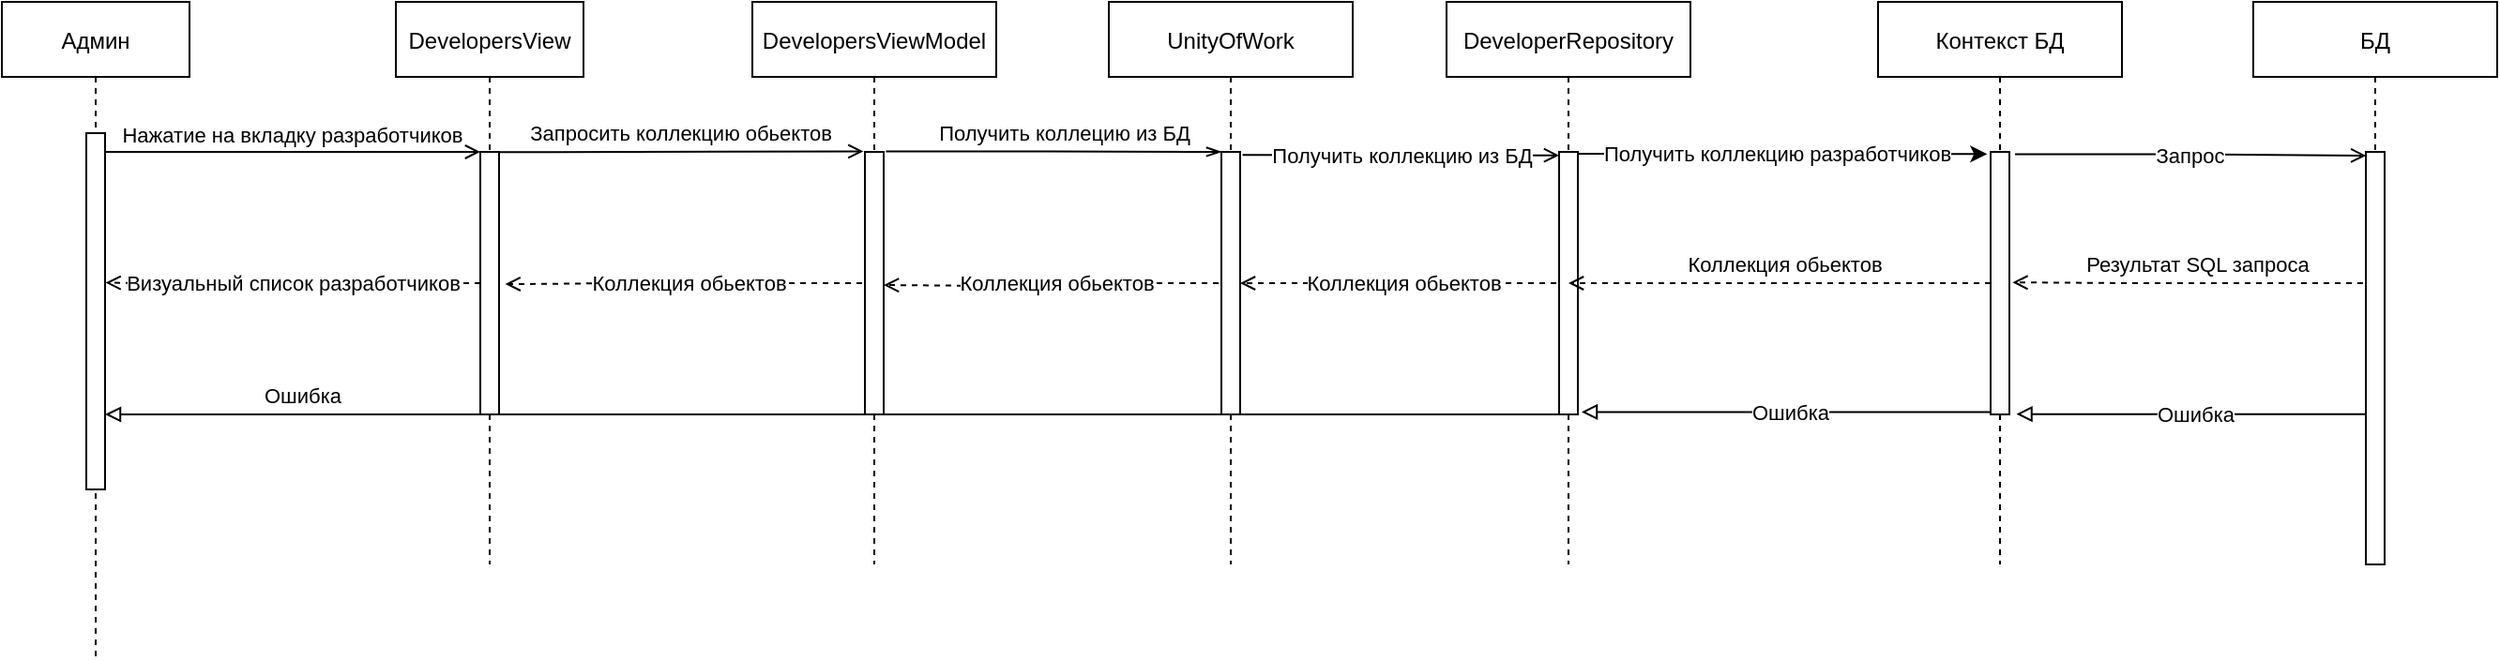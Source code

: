 <mxfile version="13.9.9" type="device"><diagram id="kgpKYQtTHZ0yAKxKKP6v" name="Page-1"><mxGraphModel dx="2172" dy="1612" grid="1" gridSize="10" guides="1" tooltips="1" connect="1" arrows="1" fold="1" page="1" pageScale="1" pageWidth="850" pageHeight="1100" math="0" shadow="0"><root><mxCell id="0"/><mxCell id="1" parent="0"/><mxCell id="3nuBFxr9cyL0pnOWT2aG-1" value="Админ" style="shape=umlLifeline;perimeter=lifelinePerimeter;container=1;collapsible=0;recursiveResize=0;rounded=0;shadow=0;strokeWidth=1;" parent="1" vertex="1"><mxGeometry x="120" y="80" width="100" height="350" as="geometry"/></mxCell><mxCell id="3nuBFxr9cyL0pnOWT2aG-2" value="" style="points=[];perimeter=orthogonalPerimeter;rounded=0;shadow=0;strokeWidth=1;" parent="3nuBFxr9cyL0pnOWT2aG-1" vertex="1"><mxGeometry x="45" y="70" width="10" height="190" as="geometry"/></mxCell><mxCell id="pygjIO3yF3bBiCqRcsZL-3" value="&amp;nbsp;Запросить коллекцию обьектов" style="edgeStyle=orthogonalEdgeStyle;rounded=0;orthogonalLoop=1;jettySize=auto;html=1;exitX=1.016;exitY=0.001;exitDx=0;exitDy=0;exitPerimeter=0;entryX=-0.081;entryY=-0.002;entryDx=0;entryDy=0;entryPerimeter=0;endArrow=open;endFill=0;" edge="1" parent="1" source="3nuBFxr9cyL0pnOWT2aG-6" target="pygjIO3yF3bBiCqRcsZL-2"><mxGeometry x="-0.025" y="10" relative="1" as="geometry"><Array as="points"><mxPoint x="413" y="160"/><mxPoint x="529" y="160"/></Array><mxPoint as="offset"/></mxGeometry></mxCell><mxCell id="3nuBFxr9cyL0pnOWT2aG-5" value="DevelopersView" style="shape=umlLifeline;perimeter=lifelinePerimeter;container=1;collapsible=0;recursiveResize=0;rounded=0;shadow=0;strokeWidth=1;" parent="1" vertex="1"><mxGeometry x="330" y="80" width="100" height="300" as="geometry"/></mxCell><mxCell id="3nuBFxr9cyL0pnOWT2aG-6" value="" style="points=[];perimeter=orthogonalPerimeter;rounded=0;shadow=0;strokeWidth=1;" parent="3nuBFxr9cyL0pnOWT2aG-5" vertex="1"><mxGeometry x="45" y="80" width="10" height="140" as="geometry"/></mxCell><mxCell id="3nuBFxr9cyL0pnOWT2aG-8" value="Нажатие на вкладку разработчиков" style="verticalAlign=bottom;endArrow=open;entryX=0;entryY=0;shadow=0;strokeWidth=1;endFill=0;" parent="1" source="3nuBFxr9cyL0pnOWT2aG-2" target="3nuBFxr9cyL0pnOWT2aG-6" edge="1"><mxGeometry relative="1" as="geometry"><mxPoint x="275" y="160" as="sourcePoint"/></mxGeometry></mxCell><mxCell id="pygjIO3yF3bBiCqRcsZL-27" value="Коллекция обьектов" style="edgeStyle=orthogonalEdgeStyle;rounded=0;orthogonalLoop=1;jettySize=auto;html=1;entryX=1.333;entryY=0.504;entryDx=0;entryDy=0;entryPerimeter=0;dashed=1;endArrow=open;endFill=0;" edge="1" parent="1" source="pygjIO3yF3bBiCqRcsZL-1" target="3nuBFxr9cyL0pnOWT2aG-6"><mxGeometry relative="1" as="geometry"/></mxCell><mxCell id="pygjIO3yF3bBiCqRcsZL-1" value="DevelopersViewModel" style="shape=umlLifeline;perimeter=lifelinePerimeter;container=1;collapsible=0;recursiveResize=0;rounded=0;shadow=0;strokeWidth=1;" vertex="1" parent="1"><mxGeometry x="520" y="80" width="130" height="300" as="geometry"/></mxCell><mxCell id="pygjIO3yF3bBiCqRcsZL-2" value="" style="points=[];perimeter=orthogonalPerimeter;rounded=0;shadow=0;strokeWidth=1;" vertex="1" parent="pygjIO3yF3bBiCqRcsZL-1"><mxGeometry x="60" y="80" width="10" height="140" as="geometry"/></mxCell><mxCell id="pygjIO3yF3bBiCqRcsZL-10" value="Получить коллекцию из БД" style="edgeStyle=orthogonalEdgeStyle;rounded=0;orthogonalLoop=1;jettySize=auto;html=1;entryX=0;entryY=0.013;entryDx=0;entryDy=0;entryPerimeter=0;exitX=1.129;exitY=0.012;exitDx=0;exitDy=0;exitPerimeter=0;endArrow=open;endFill=0;" edge="1" parent="1" source="pygjIO3yF3bBiCqRcsZL-5" target="pygjIO3yF3bBiCqRcsZL-9"><mxGeometry relative="1" as="geometry"/></mxCell><mxCell id="pygjIO3yF3bBiCqRcsZL-26" value="Коллекция обьектов" style="edgeStyle=orthogonalEdgeStyle;rounded=0;orthogonalLoop=1;jettySize=auto;html=1;dashed=1;endArrow=open;endFill=0;" edge="1" parent="1" source="pygjIO3yF3bBiCqRcsZL-4"><mxGeometry relative="1" as="geometry"><mxPoint x="590" y="231" as="targetPoint"/></mxGeometry></mxCell><mxCell id="pygjIO3yF3bBiCqRcsZL-4" value="UnityOfWork" style="shape=umlLifeline;perimeter=lifelinePerimeter;container=1;collapsible=0;recursiveResize=0;rounded=0;shadow=0;strokeWidth=1;" vertex="1" parent="1"><mxGeometry x="710" y="80" width="130" height="300" as="geometry"/></mxCell><mxCell id="pygjIO3yF3bBiCqRcsZL-5" value="" style="points=[];perimeter=orthogonalPerimeter;rounded=0;shadow=0;strokeWidth=1;" vertex="1" parent="pygjIO3yF3bBiCqRcsZL-4"><mxGeometry x="60" y="80" width="10" height="140" as="geometry"/></mxCell><mxCell id="pygjIO3yF3bBiCqRcsZL-6" style="edgeStyle=orthogonalEdgeStyle;rounded=0;orthogonalLoop=1;jettySize=auto;html=1;entryX=0;entryY=0;entryDx=0;entryDy=0;entryPerimeter=0;exitX=1.119;exitY=-0.002;exitDx=0;exitDy=0;exitPerimeter=0;endArrow=openThin;endFill=0;" edge="1" parent="1" source="pygjIO3yF3bBiCqRcsZL-2" target="pygjIO3yF3bBiCqRcsZL-5"><mxGeometry relative="1" as="geometry"><Array as="points"><mxPoint x="680" y="160"/></Array></mxGeometry></mxCell><mxCell id="pygjIO3yF3bBiCqRcsZL-7" value="Получить коллецию из БД" style="edgeLabel;html=1;align=center;verticalAlign=middle;resizable=0;points=[];" vertex="1" connectable="0" parent="pygjIO3yF3bBiCqRcsZL-6"><mxGeometry x="0.059" y="-1" relative="1" as="geometry"><mxPoint y="-10.73" as="offset"/></mxGeometry></mxCell><mxCell id="pygjIO3yF3bBiCqRcsZL-14" value="Получить коллекцию разработчиков" style="edgeStyle=orthogonalEdgeStyle;rounded=0;orthogonalLoop=1;jettySize=auto;html=1;entryX=-0.186;entryY=0.008;entryDx=0;entryDy=0;entryPerimeter=0;" edge="1" parent="1" source="pygjIO3yF3bBiCqRcsZL-8" target="pygjIO3yF3bBiCqRcsZL-13"><mxGeometry relative="1" as="geometry"><Array as="points"><mxPoint x="1030" y="161"/><mxPoint x="1030" y="161"/></Array></mxGeometry></mxCell><mxCell id="pygjIO3yF3bBiCqRcsZL-22" value="Ошибка" style="edgeStyle=orthogonalEdgeStyle;rounded=0;orthogonalLoop=1;jettySize=auto;html=1;endArrow=block;endFill=0;" edge="1" parent="1" source="pygjIO3yF3bBiCqRcsZL-8"><mxGeometry x="0.731" y="-10" relative="1" as="geometry"><mxPoint x="175" y="300" as="targetPoint"/><Array as="points"><mxPoint x="175" y="300"/></Array><mxPoint as="offset"/></mxGeometry></mxCell><mxCell id="pygjIO3yF3bBiCqRcsZL-25" value="Коллекция обьектов" style="edgeStyle=orthogonalEdgeStyle;rounded=0;orthogonalLoop=1;jettySize=auto;html=1;dashed=1;endArrow=open;endFill=0;" edge="1" parent="1" source="pygjIO3yF3bBiCqRcsZL-8" target="pygjIO3yF3bBiCqRcsZL-5"><mxGeometry relative="1" as="geometry"/></mxCell><mxCell id="pygjIO3yF3bBiCqRcsZL-8" value="DeveloperRepository" style="shape=umlLifeline;perimeter=lifelinePerimeter;container=1;collapsible=0;recursiveResize=0;rounded=0;shadow=0;strokeWidth=1;" vertex="1" parent="1"><mxGeometry x="890" y="80" width="130" height="300" as="geometry"/></mxCell><mxCell id="pygjIO3yF3bBiCqRcsZL-9" value="" style="points=[];perimeter=orthogonalPerimeter;rounded=0;shadow=0;strokeWidth=1;" vertex="1" parent="pygjIO3yF3bBiCqRcsZL-8"><mxGeometry x="60" y="80" width="10" height="140" as="geometry"/></mxCell><mxCell id="pygjIO3yF3bBiCqRcsZL-18" value="Запрос" style="edgeStyle=orthogonalEdgeStyle;rounded=0;orthogonalLoop=1;jettySize=auto;html=1;entryX=0.014;entryY=0.009;entryDx=0;entryDy=0;entryPerimeter=0;exitX=1.3;exitY=0.009;exitDx=0;exitDy=0;exitPerimeter=0;endArrow=open;endFill=0;" edge="1" parent="1" source="pygjIO3yF3bBiCqRcsZL-13" target="pygjIO3yF3bBiCqRcsZL-16"><mxGeometry relative="1" as="geometry"/></mxCell><mxCell id="pygjIO3yF3bBiCqRcsZL-21" value="Ошибка" style="edgeStyle=orthogonalEdgeStyle;rounded=0;orthogonalLoop=1;jettySize=auto;html=1;entryX=1.2;entryY=0.991;entryDx=0;entryDy=0;entryPerimeter=0;endArrow=block;endFill=0;" edge="1" parent="1" source="pygjIO3yF3bBiCqRcsZL-12" target="pygjIO3yF3bBiCqRcsZL-9"><mxGeometry relative="1" as="geometry"><Array as="points"><mxPoint x="1040" y="299"/></Array></mxGeometry></mxCell><mxCell id="pygjIO3yF3bBiCqRcsZL-12" value="Контекст БД" style="shape=umlLifeline;perimeter=lifelinePerimeter;container=1;collapsible=0;recursiveResize=0;rounded=0;shadow=0;strokeWidth=1;" vertex="1" parent="1"><mxGeometry x="1120" y="80" width="130" height="300" as="geometry"/></mxCell><mxCell id="pygjIO3yF3bBiCqRcsZL-13" value="" style="points=[];perimeter=orthogonalPerimeter;rounded=0;shadow=0;strokeWidth=1;" vertex="1" parent="pygjIO3yF3bBiCqRcsZL-12"><mxGeometry x="60" y="80" width="10" height="140" as="geometry"/></mxCell><mxCell id="pygjIO3yF3bBiCqRcsZL-19" value="Ошибка" style="edgeStyle=orthogonalEdgeStyle;rounded=0;orthogonalLoop=1;jettySize=auto;html=1;entryX=1.376;entryY=0.999;entryDx=0;entryDy=0;entryPerimeter=0;endArrow=block;endFill=0;" edge="1" parent="1" source="pygjIO3yF3bBiCqRcsZL-15" target="pygjIO3yF3bBiCqRcsZL-13"><mxGeometry relative="1" as="geometry"><Array as="points"><mxPoint x="1330" y="300"/><mxPoint x="1330" y="300"/></Array></mxGeometry></mxCell><mxCell id="pygjIO3yF3bBiCqRcsZL-23" value="Результат SQL запроса" style="edgeStyle=orthogonalEdgeStyle;rounded=0;orthogonalLoop=1;jettySize=auto;html=1;entryX=1.169;entryY=0.497;entryDx=0;entryDy=0;entryPerimeter=0;dashed=1;endArrow=open;endFill=0;" edge="1" parent="1" source="pygjIO3yF3bBiCqRcsZL-15" target="pygjIO3yF3bBiCqRcsZL-13"><mxGeometry x="-0.022" y="-10" relative="1" as="geometry"><mxPoint as="offset"/></mxGeometry></mxCell><mxCell id="pygjIO3yF3bBiCqRcsZL-15" value="БД" style="shape=umlLifeline;perimeter=lifelinePerimeter;container=1;collapsible=0;recursiveResize=0;rounded=0;shadow=0;strokeWidth=1;" vertex="1" parent="1"><mxGeometry x="1320" y="80" width="130" height="300" as="geometry"/></mxCell><mxCell id="pygjIO3yF3bBiCqRcsZL-16" value="" style="points=[];perimeter=orthogonalPerimeter;rounded=0;shadow=0;strokeWidth=1;" vertex="1" parent="pygjIO3yF3bBiCqRcsZL-15"><mxGeometry x="60" y="80" width="10" height="220" as="geometry"/></mxCell><mxCell id="pygjIO3yF3bBiCqRcsZL-24" value="Коллекция обьектов" style="edgeStyle=orthogonalEdgeStyle;rounded=0;orthogonalLoop=1;jettySize=auto;html=1;endArrow=open;endFill=0;dashed=1;" edge="1" parent="1" source="pygjIO3yF3bBiCqRcsZL-13" target="pygjIO3yF3bBiCqRcsZL-8"><mxGeometry x="-0.023" y="-10" relative="1" as="geometry"><mxPoint as="offset"/></mxGeometry></mxCell><mxCell id="pygjIO3yF3bBiCqRcsZL-28" value="Визуальный список разработчиков" style="edgeStyle=orthogonalEdgeStyle;rounded=0;orthogonalLoop=1;jettySize=auto;html=1;dashed=1;endArrow=open;endFill=0;entryX=1.029;entryY=0.42;entryDx=0;entryDy=0;entryPerimeter=0;" edge="1" parent="1" source="3nuBFxr9cyL0pnOWT2aG-6" target="3nuBFxr9cyL0pnOWT2aG-2"><mxGeometry relative="1" as="geometry"><mxPoint x="180" y="230" as="targetPoint"/></mxGeometry></mxCell></root></mxGraphModel></diagram></mxfile>